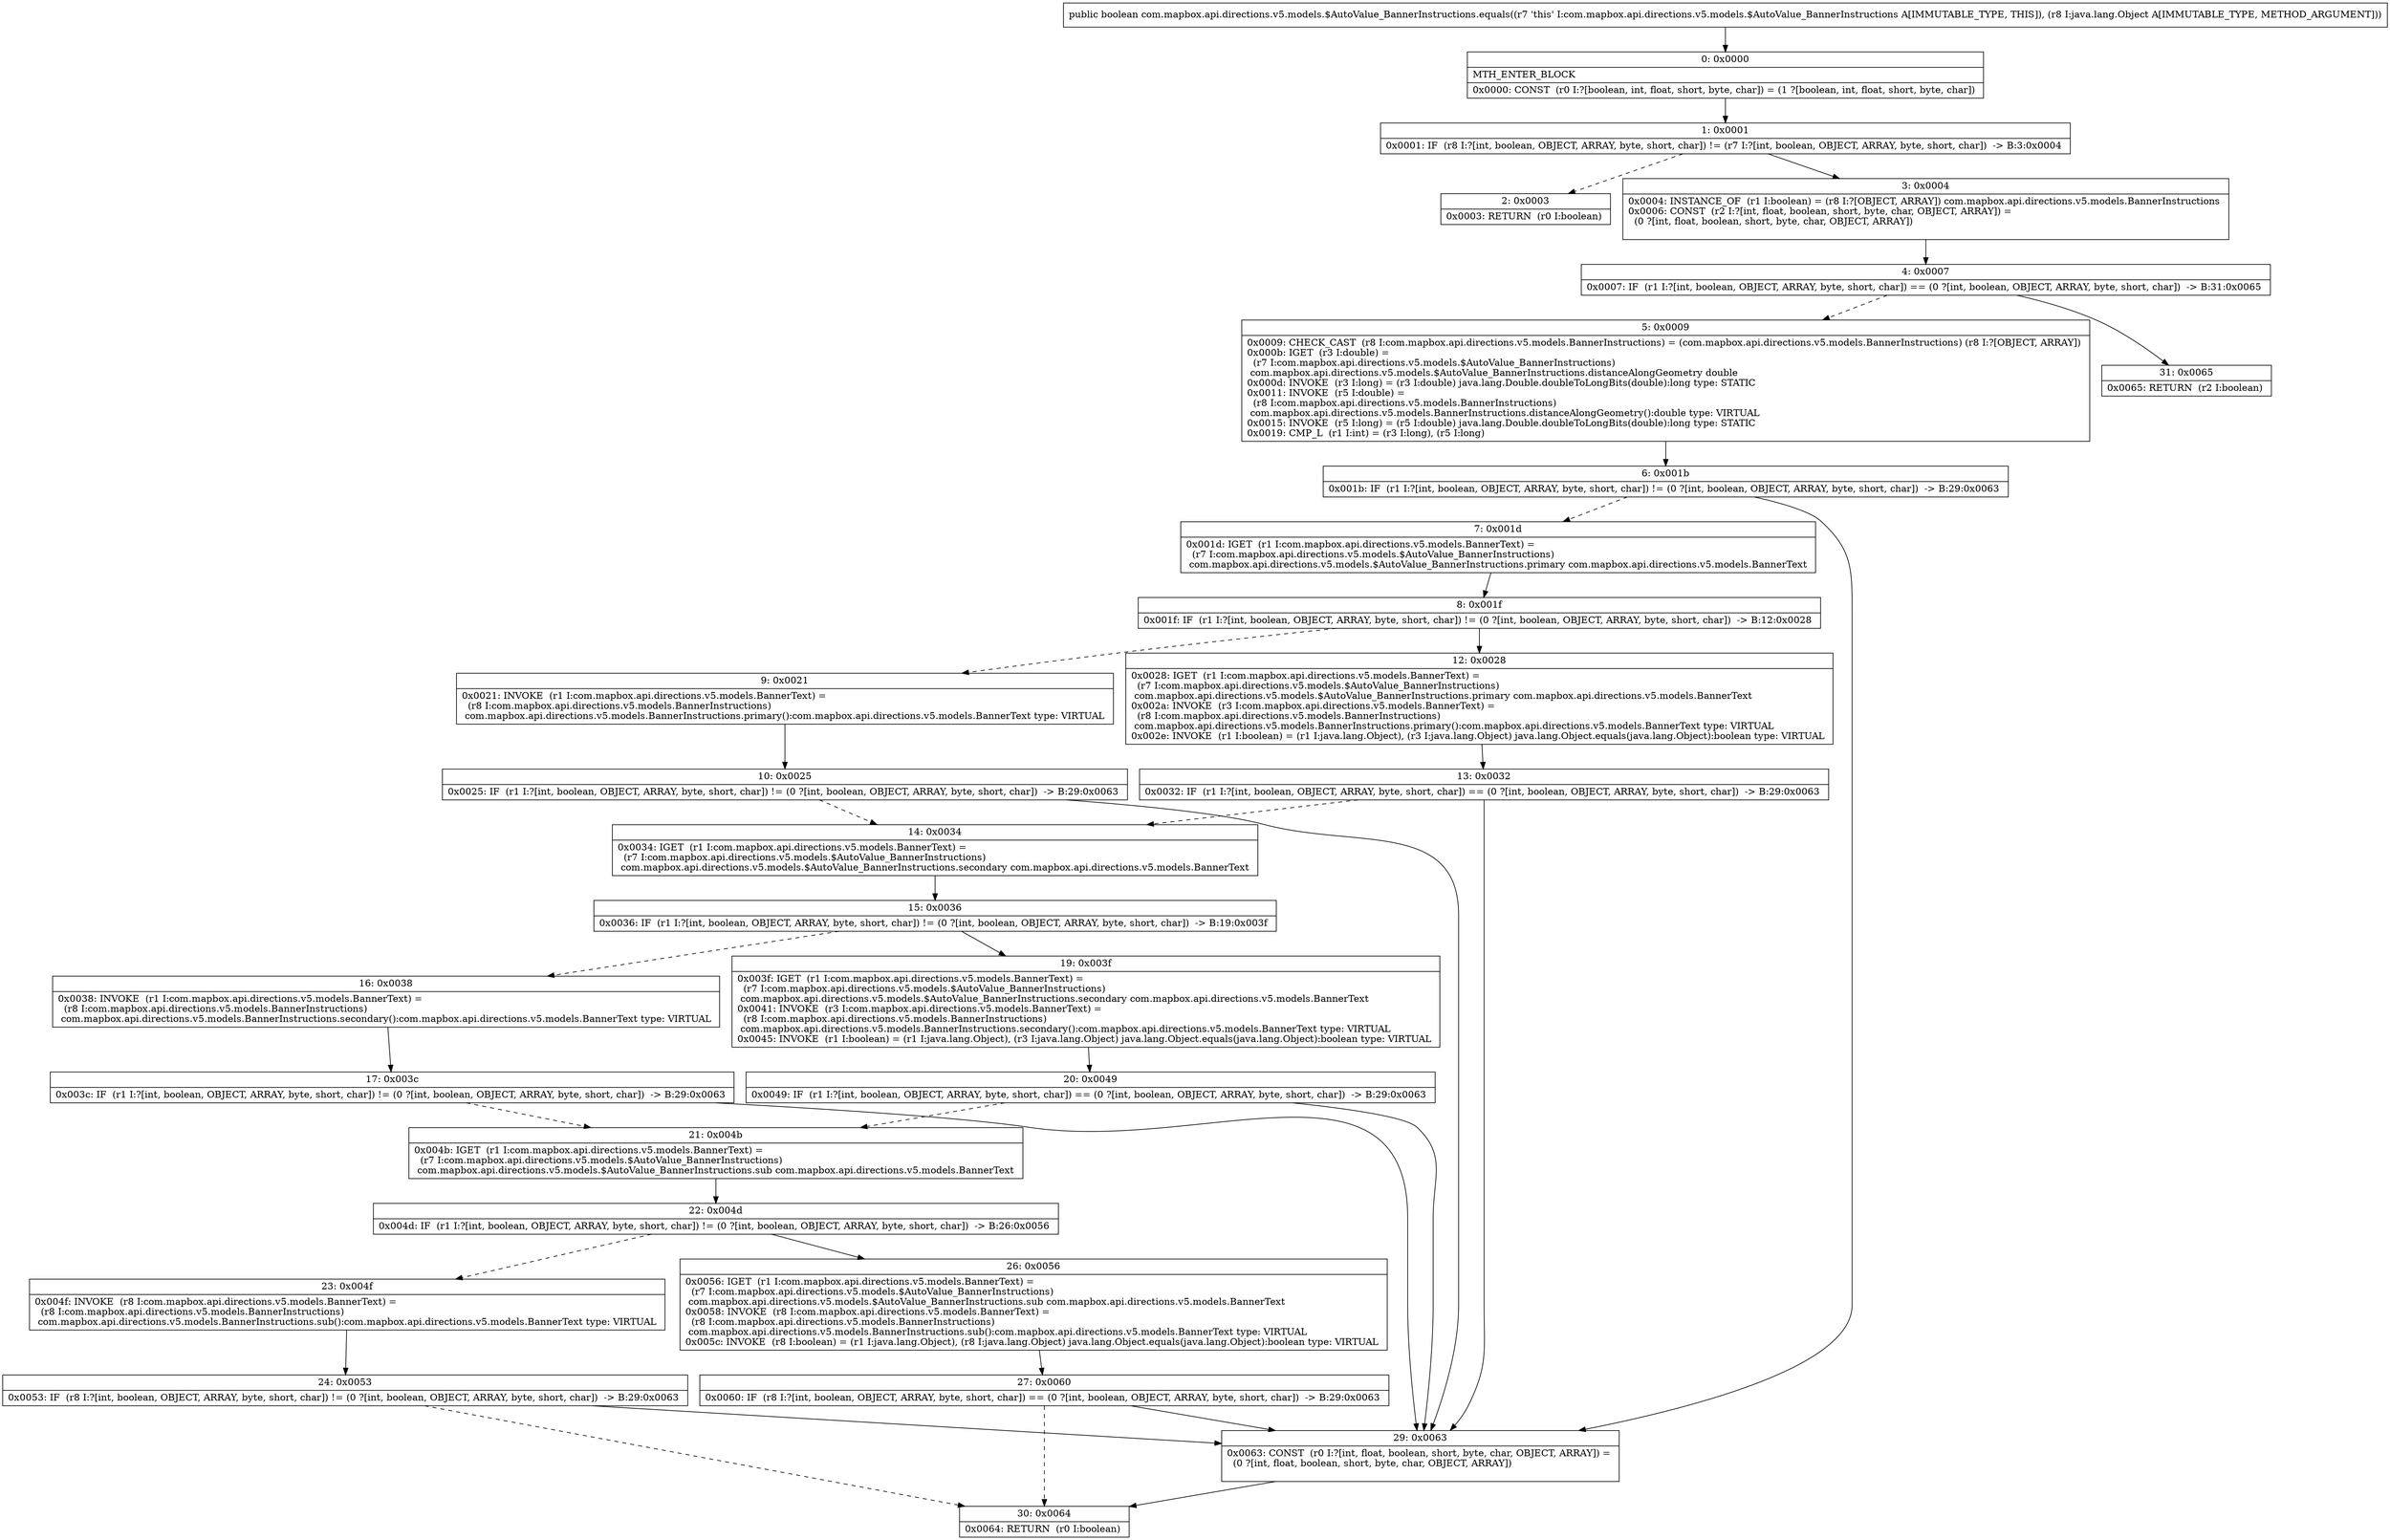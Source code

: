 digraph "CFG forcom.mapbox.api.directions.v5.models.$AutoValue_BannerInstructions.equals(Ljava\/lang\/Object;)Z" {
Node_0 [shape=record,label="{0\:\ 0x0000|MTH_ENTER_BLOCK\l|0x0000: CONST  (r0 I:?[boolean, int, float, short, byte, char]) = (1 ?[boolean, int, float, short, byte, char]) \l}"];
Node_1 [shape=record,label="{1\:\ 0x0001|0x0001: IF  (r8 I:?[int, boolean, OBJECT, ARRAY, byte, short, char]) != (r7 I:?[int, boolean, OBJECT, ARRAY, byte, short, char])  \-\> B:3:0x0004 \l}"];
Node_2 [shape=record,label="{2\:\ 0x0003|0x0003: RETURN  (r0 I:boolean) \l}"];
Node_3 [shape=record,label="{3\:\ 0x0004|0x0004: INSTANCE_OF  (r1 I:boolean) = (r8 I:?[OBJECT, ARRAY]) com.mapbox.api.directions.v5.models.BannerInstructions \l0x0006: CONST  (r2 I:?[int, float, boolean, short, byte, char, OBJECT, ARRAY]) = \l  (0 ?[int, float, boolean, short, byte, char, OBJECT, ARRAY])\l \l}"];
Node_4 [shape=record,label="{4\:\ 0x0007|0x0007: IF  (r1 I:?[int, boolean, OBJECT, ARRAY, byte, short, char]) == (0 ?[int, boolean, OBJECT, ARRAY, byte, short, char])  \-\> B:31:0x0065 \l}"];
Node_5 [shape=record,label="{5\:\ 0x0009|0x0009: CHECK_CAST  (r8 I:com.mapbox.api.directions.v5.models.BannerInstructions) = (com.mapbox.api.directions.v5.models.BannerInstructions) (r8 I:?[OBJECT, ARRAY]) \l0x000b: IGET  (r3 I:double) = \l  (r7 I:com.mapbox.api.directions.v5.models.$AutoValue_BannerInstructions)\l com.mapbox.api.directions.v5.models.$AutoValue_BannerInstructions.distanceAlongGeometry double \l0x000d: INVOKE  (r3 I:long) = (r3 I:double) java.lang.Double.doubleToLongBits(double):long type: STATIC \l0x0011: INVOKE  (r5 I:double) = \l  (r8 I:com.mapbox.api.directions.v5.models.BannerInstructions)\l com.mapbox.api.directions.v5.models.BannerInstructions.distanceAlongGeometry():double type: VIRTUAL \l0x0015: INVOKE  (r5 I:long) = (r5 I:double) java.lang.Double.doubleToLongBits(double):long type: STATIC \l0x0019: CMP_L  (r1 I:int) = (r3 I:long), (r5 I:long) \l}"];
Node_6 [shape=record,label="{6\:\ 0x001b|0x001b: IF  (r1 I:?[int, boolean, OBJECT, ARRAY, byte, short, char]) != (0 ?[int, boolean, OBJECT, ARRAY, byte, short, char])  \-\> B:29:0x0063 \l}"];
Node_7 [shape=record,label="{7\:\ 0x001d|0x001d: IGET  (r1 I:com.mapbox.api.directions.v5.models.BannerText) = \l  (r7 I:com.mapbox.api.directions.v5.models.$AutoValue_BannerInstructions)\l com.mapbox.api.directions.v5.models.$AutoValue_BannerInstructions.primary com.mapbox.api.directions.v5.models.BannerText \l}"];
Node_8 [shape=record,label="{8\:\ 0x001f|0x001f: IF  (r1 I:?[int, boolean, OBJECT, ARRAY, byte, short, char]) != (0 ?[int, boolean, OBJECT, ARRAY, byte, short, char])  \-\> B:12:0x0028 \l}"];
Node_9 [shape=record,label="{9\:\ 0x0021|0x0021: INVOKE  (r1 I:com.mapbox.api.directions.v5.models.BannerText) = \l  (r8 I:com.mapbox.api.directions.v5.models.BannerInstructions)\l com.mapbox.api.directions.v5.models.BannerInstructions.primary():com.mapbox.api.directions.v5.models.BannerText type: VIRTUAL \l}"];
Node_10 [shape=record,label="{10\:\ 0x0025|0x0025: IF  (r1 I:?[int, boolean, OBJECT, ARRAY, byte, short, char]) != (0 ?[int, boolean, OBJECT, ARRAY, byte, short, char])  \-\> B:29:0x0063 \l}"];
Node_12 [shape=record,label="{12\:\ 0x0028|0x0028: IGET  (r1 I:com.mapbox.api.directions.v5.models.BannerText) = \l  (r7 I:com.mapbox.api.directions.v5.models.$AutoValue_BannerInstructions)\l com.mapbox.api.directions.v5.models.$AutoValue_BannerInstructions.primary com.mapbox.api.directions.v5.models.BannerText \l0x002a: INVOKE  (r3 I:com.mapbox.api.directions.v5.models.BannerText) = \l  (r8 I:com.mapbox.api.directions.v5.models.BannerInstructions)\l com.mapbox.api.directions.v5.models.BannerInstructions.primary():com.mapbox.api.directions.v5.models.BannerText type: VIRTUAL \l0x002e: INVOKE  (r1 I:boolean) = (r1 I:java.lang.Object), (r3 I:java.lang.Object) java.lang.Object.equals(java.lang.Object):boolean type: VIRTUAL \l}"];
Node_13 [shape=record,label="{13\:\ 0x0032|0x0032: IF  (r1 I:?[int, boolean, OBJECT, ARRAY, byte, short, char]) == (0 ?[int, boolean, OBJECT, ARRAY, byte, short, char])  \-\> B:29:0x0063 \l}"];
Node_14 [shape=record,label="{14\:\ 0x0034|0x0034: IGET  (r1 I:com.mapbox.api.directions.v5.models.BannerText) = \l  (r7 I:com.mapbox.api.directions.v5.models.$AutoValue_BannerInstructions)\l com.mapbox.api.directions.v5.models.$AutoValue_BannerInstructions.secondary com.mapbox.api.directions.v5.models.BannerText \l}"];
Node_15 [shape=record,label="{15\:\ 0x0036|0x0036: IF  (r1 I:?[int, boolean, OBJECT, ARRAY, byte, short, char]) != (0 ?[int, boolean, OBJECT, ARRAY, byte, short, char])  \-\> B:19:0x003f \l}"];
Node_16 [shape=record,label="{16\:\ 0x0038|0x0038: INVOKE  (r1 I:com.mapbox.api.directions.v5.models.BannerText) = \l  (r8 I:com.mapbox.api.directions.v5.models.BannerInstructions)\l com.mapbox.api.directions.v5.models.BannerInstructions.secondary():com.mapbox.api.directions.v5.models.BannerText type: VIRTUAL \l}"];
Node_17 [shape=record,label="{17\:\ 0x003c|0x003c: IF  (r1 I:?[int, boolean, OBJECT, ARRAY, byte, short, char]) != (0 ?[int, boolean, OBJECT, ARRAY, byte, short, char])  \-\> B:29:0x0063 \l}"];
Node_19 [shape=record,label="{19\:\ 0x003f|0x003f: IGET  (r1 I:com.mapbox.api.directions.v5.models.BannerText) = \l  (r7 I:com.mapbox.api.directions.v5.models.$AutoValue_BannerInstructions)\l com.mapbox.api.directions.v5.models.$AutoValue_BannerInstructions.secondary com.mapbox.api.directions.v5.models.BannerText \l0x0041: INVOKE  (r3 I:com.mapbox.api.directions.v5.models.BannerText) = \l  (r8 I:com.mapbox.api.directions.v5.models.BannerInstructions)\l com.mapbox.api.directions.v5.models.BannerInstructions.secondary():com.mapbox.api.directions.v5.models.BannerText type: VIRTUAL \l0x0045: INVOKE  (r1 I:boolean) = (r1 I:java.lang.Object), (r3 I:java.lang.Object) java.lang.Object.equals(java.lang.Object):boolean type: VIRTUAL \l}"];
Node_20 [shape=record,label="{20\:\ 0x0049|0x0049: IF  (r1 I:?[int, boolean, OBJECT, ARRAY, byte, short, char]) == (0 ?[int, boolean, OBJECT, ARRAY, byte, short, char])  \-\> B:29:0x0063 \l}"];
Node_21 [shape=record,label="{21\:\ 0x004b|0x004b: IGET  (r1 I:com.mapbox.api.directions.v5.models.BannerText) = \l  (r7 I:com.mapbox.api.directions.v5.models.$AutoValue_BannerInstructions)\l com.mapbox.api.directions.v5.models.$AutoValue_BannerInstructions.sub com.mapbox.api.directions.v5.models.BannerText \l}"];
Node_22 [shape=record,label="{22\:\ 0x004d|0x004d: IF  (r1 I:?[int, boolean, OBJECT, ARRAY, byte, short, char]) != (0 ?[int, boolean, OBJECT, ARRAY, byte, short, char])  \-\> B:26:0x0056 \l}"];
Node_23 [shape=record,label="{23\:\ 0x004f|0x004f: INVOKE  (r8 I:com.mapbox.api.directions.v5.models.BannerText) = \l  (r8 I:com.mapbox.api.directions.v5.models.BannerInstructions)\l com.mapbox.api.directions.v5.models.BannerInstructions.sub():com.mapbox.api.directions.v5.models.BannerText type: VIRTUAL \l}"];
Node_24 [shape=record,label="{24\:\ 0x0053|0x0053: IF  (r8 I:?[int, boolean, OBJECT, ARRAY, byte, short, char]) != (0 ?[int, boolean, OBJECT, ARRAY, byte, short, char])  \-\> B:29:0x0063 \l}"];
Node_26 [shape=record,label="{26\:\ 0x0056|0x0056: IGET  (r1 I:com.mapbox.api.directions.v5.models.BannerText) = \l  (r7 I:com.mapbox.api.directions.v5.models.$AutoValue_BannerInstructions)\l com.mapbox.api.directions.v5.models.$AutoValue_BannerInstructions.sub com.mapbox.api.directions.v5.models.BannerText \l0x0058: INVOKE  (r8 I:com.mapbox.api.directions.v5.models.BannerText) = \l  (r8 I:com.mapbox.api.directions.v5.models.BannerInstructions)\l com.mapbox.api.directions.v5.models.BannerInstructions.sub():com.mapbox.api.directions.v5.models.BannerText type: VIRTUAL \l0x005c: INVOKE  (r8 I:boolean) = (r1 I:java.lang.Object), (r8 I:java.lang.Object) java.lang.Object.equals(java.lang.Object):boolean type: VIRTUAL \l}"];
Node_27 [shape=record,label="{27\:\ 0x0060|0x0060: IF  (r8 I:?[int, boolean, OBJECT, ARRAY, byte, short, char]) == (0 ?[int, boolean, OBJECT, ARRAY, byte, short, char])  \-\> B:29:0x0063 \l}"];
Node_29 [shape=record,label="{29\:\ 0x0063|0x0063: CONST  (r0 I:?[int, float, boolean, short, byte, char, OBJECT, ARRAY]) = \l  (0 ?[int, float, boolean, short, byte, char, OBJECT, ARRAY])\l \l}"];
Node_30 [shape=record,label="{30\:\ 0x0064|0x0064: RETURN  (r0 I:boolean) \l}"];
Node_31 [shape=record,label="{31\:\ 0x0065|0x0065: RETURN  (r2 I:boolean) \l}"];
MethodNode[shape=record,label="{public boolean com.mapbox.api.directions.v5.models.$AutoValue_BannerInstructions.equals((r7 'this' I:com.mapbox.api.directions.v5.models.$AutoValue_BannerInstructions A[IMMUTABLE_TYPE, THIS]), (r8 I:java.lang.Object A[IMMUTABLE_TYPE, METHOD_ARGUMENT])) }"];
MethodNode -> Node_0;
Node_0 -> Node_1;
Node_1 -> Node_2[style=dashed];
Node_1 -> Node_3;
Node_3 -> Node_4;
Node_4 -> Node_5[style=dashed];
Node_4 -> Node_31;
Node_5 -> Node_6;
Node_6 -> Node_7[style=dashed];
Node_6 -> Node_29;
Node_7 -> Node_8;
Node_8 -> Node_9[style=dashed];
Node_8 -> Node_12;
Node_9 -> Node_10;
Node_10 -> Node_29;
Node_10 -> Node_14[style=dashed];
Node_12 -> Node_13;
Node_13 -> Node_14[style=dashed];
Node_13 -> Node_29;
Node_14 -> Node_15;
Node_15 -> Node_16[style=dashed];
Node_15 -> Node_19;
Node_16 -> Node_17;
Node_17 -> Node_29;
Node_17 -> Node_21[style=dashed];
Node_19 -> Node_20;
Node_20 -> Node_21[style=dashed];
Node_20 -> Node_29;
Node_21 -> Node_22;
Node_22 -> Node_23[style=dashed];
Node_22 -> Node_26;
Node_23 -> Node_24;
Node_24 -> Node_29;
Node_24 -> Node_30[style=dashed];
Node_26 -> Node_27;
Node_27 -> Node_29;
Node_27 -> Node_30[style=dashed];
Node_29 -> Node_30;
}

